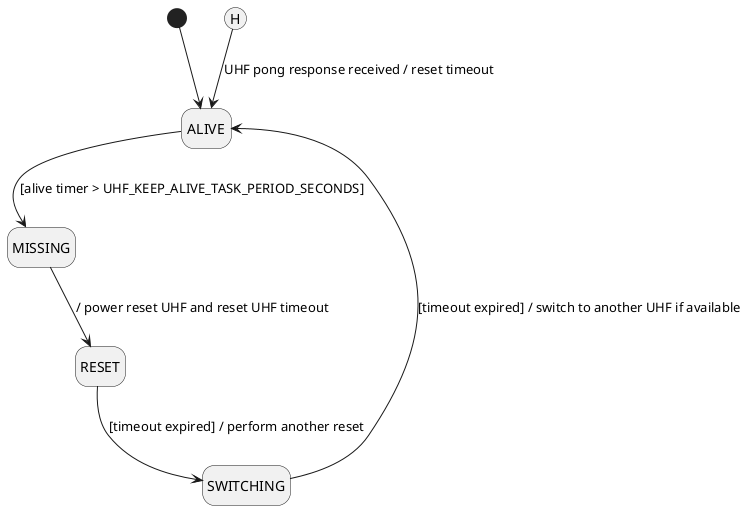 @startuml
hide empty description

[*] --> ALIVE
ALIVE --> MISSING: [alive timer > UHF_KEEP_ALIVE_TASK_PERIOD_SECONDS]
MISSING --> RESET: / power reset UHF and reset UHF timeout
RESET --> SWITCHING: [timeout expired] / perform another reset
SWITCHING --> ALIVE: [timeout expired] / switch to another UHF if available
[H] --> ALIVE: UHF pong response received / reset timeout

@enduml